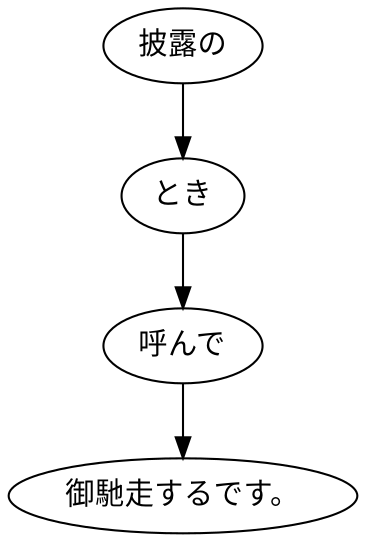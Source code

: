 digraph graph8989 {
	node0 [label="披露の"];
	node1 [label="とき"];
	node2 [label="呼んで"];
	node3 [label="御馳走するです。"];
	node0 -> node1;
	node1 -> node2;
	node2 -> node3;
}
